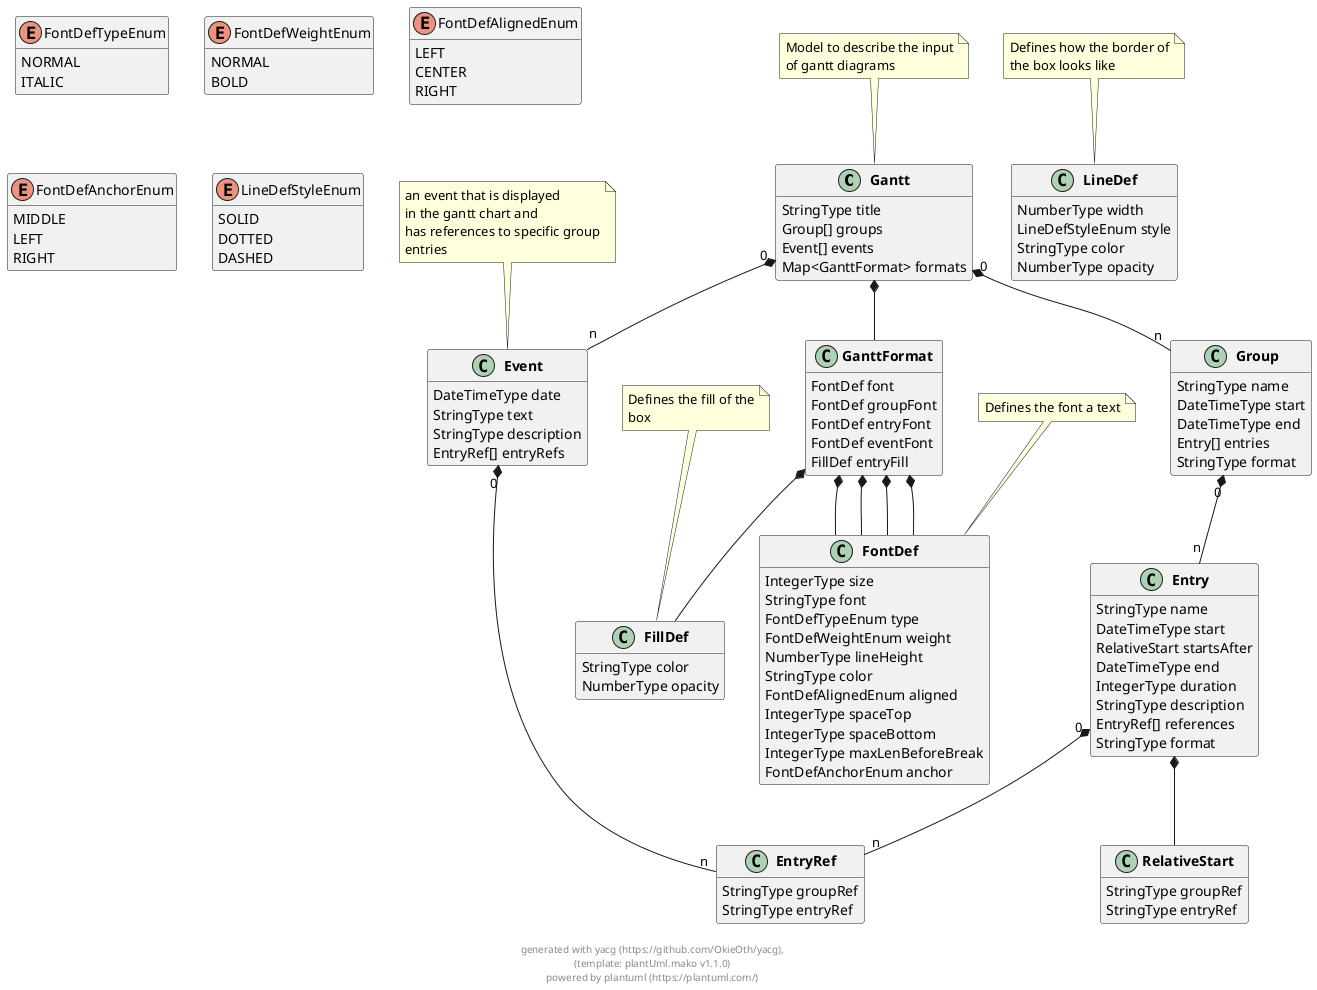 
@startuml
hide empty methods
hide empty fields


class "**Gantt**" as Gantt {
        StringType title
        Group[] groups
        Event[] events
        Map<GanttFormat> formats
}
note top: Model to describe the input\nof gantt diagrams

 

class "**Group**" as Group {
        StringType name
        DateTimeType start
        DateTimeType end
        Entry[] entries
        StringType format
}

 

class "**Event**" as Event {
        DateTimeType date
        StringType text
        StringType description
        EntryRef[] entryRefs
}
note top: an event that is displayed\nin the gantt chart and\nhas references to specific group\nentries

 


class "**GanttFormat**" as GanttFormat {
        FontDef font
        FontDef groupFont
        FontDef entryFont
        FontDef eventFont
        FillDef entryFill
}

 

class "**Entry**" as Entry {
        StringType name
        DateTimeType start
        RelativeStart startsAfter
        DateTimeType end
        IntegerType duration
        StringType description
        EntryRef[] references
        StringType format
}

 

class "**RelativeStart**" as RelativeStart {
        StringType groupRef
        StringType entryRef
}

 

class "**EntryRef**" as EntryRef {
        StringType groupRef
        StringType entryRef
}

 

class "**FontDef**" as FontDef {
        IntegerType size
        StringType font
        FontDefTypeEnum type
        FontDefWeightEnum weight
        NumberType lineHeight
        StringType color
        FontDefAlignedEnum aligned
        IntegerType spaceTop
        IntegerType spaceBottom
        IntegerType maxLenBeforeBreak
        FontDefAnchorEnum anchor
}
note top: Defines the font a text

 

enum "FontDefTypeEnum" as FontDefTypeEnum {
    NORMAL
    ITALIC
}

enum "FontDefWeightEnum" as FontDefWeightEnum {
    NORMAL
    BOLD
}

enum "FontDefAlignedEnum" as FontDefAlignedEnum {
    LEFT
    CENTER
    RIGHT
}

enum "FontDefAnchorEnum" as FontDefAnchorEnum {
    MIDDLE
    LEFT
    RIGHT
}

class "**LineDef**" as LineDef {
        NumberType width
        LineDefStyleEnum style
        StringType color
        NumberType opacity
}
note top: Defines how the border of\nthe box looks like

 

enum "LineDefStyleEnum" as LineDefStyleEnum {
    SOLID
    DOTTED
    DASHED
}

class "**FillDef**" as FillDef {
        StringType color
        NumberType opacity
}
note top: Defines the fill of the\nbox

 


    

Gantt "0" *-- "n" Group

Gantt "0" *-- "n" Event

Gantt  *--  GanttFormat

    



Group "0" *-- "n" Entry


    



Event "0" *-- "n" EntryRef

    
    
GanttFormat  *--  FontDef

GanttFormat  *--  FontDef

GanttFormat  *--  FontDef

GanttFormat  *--  FontDef

GanttFormat  *--  FillDef

    


Entry  *--  RelativeStart




Entry "0" *-- "n" EntryRef


    


    


    











    
    
    
    
    




    
    



footer \ngenerated with yacg (https://github.com/OkieOth/yacg),\n(template: plantUml.mako v1.1.0)\npowered by plantuml (https://plantuml.com/)
@enduml